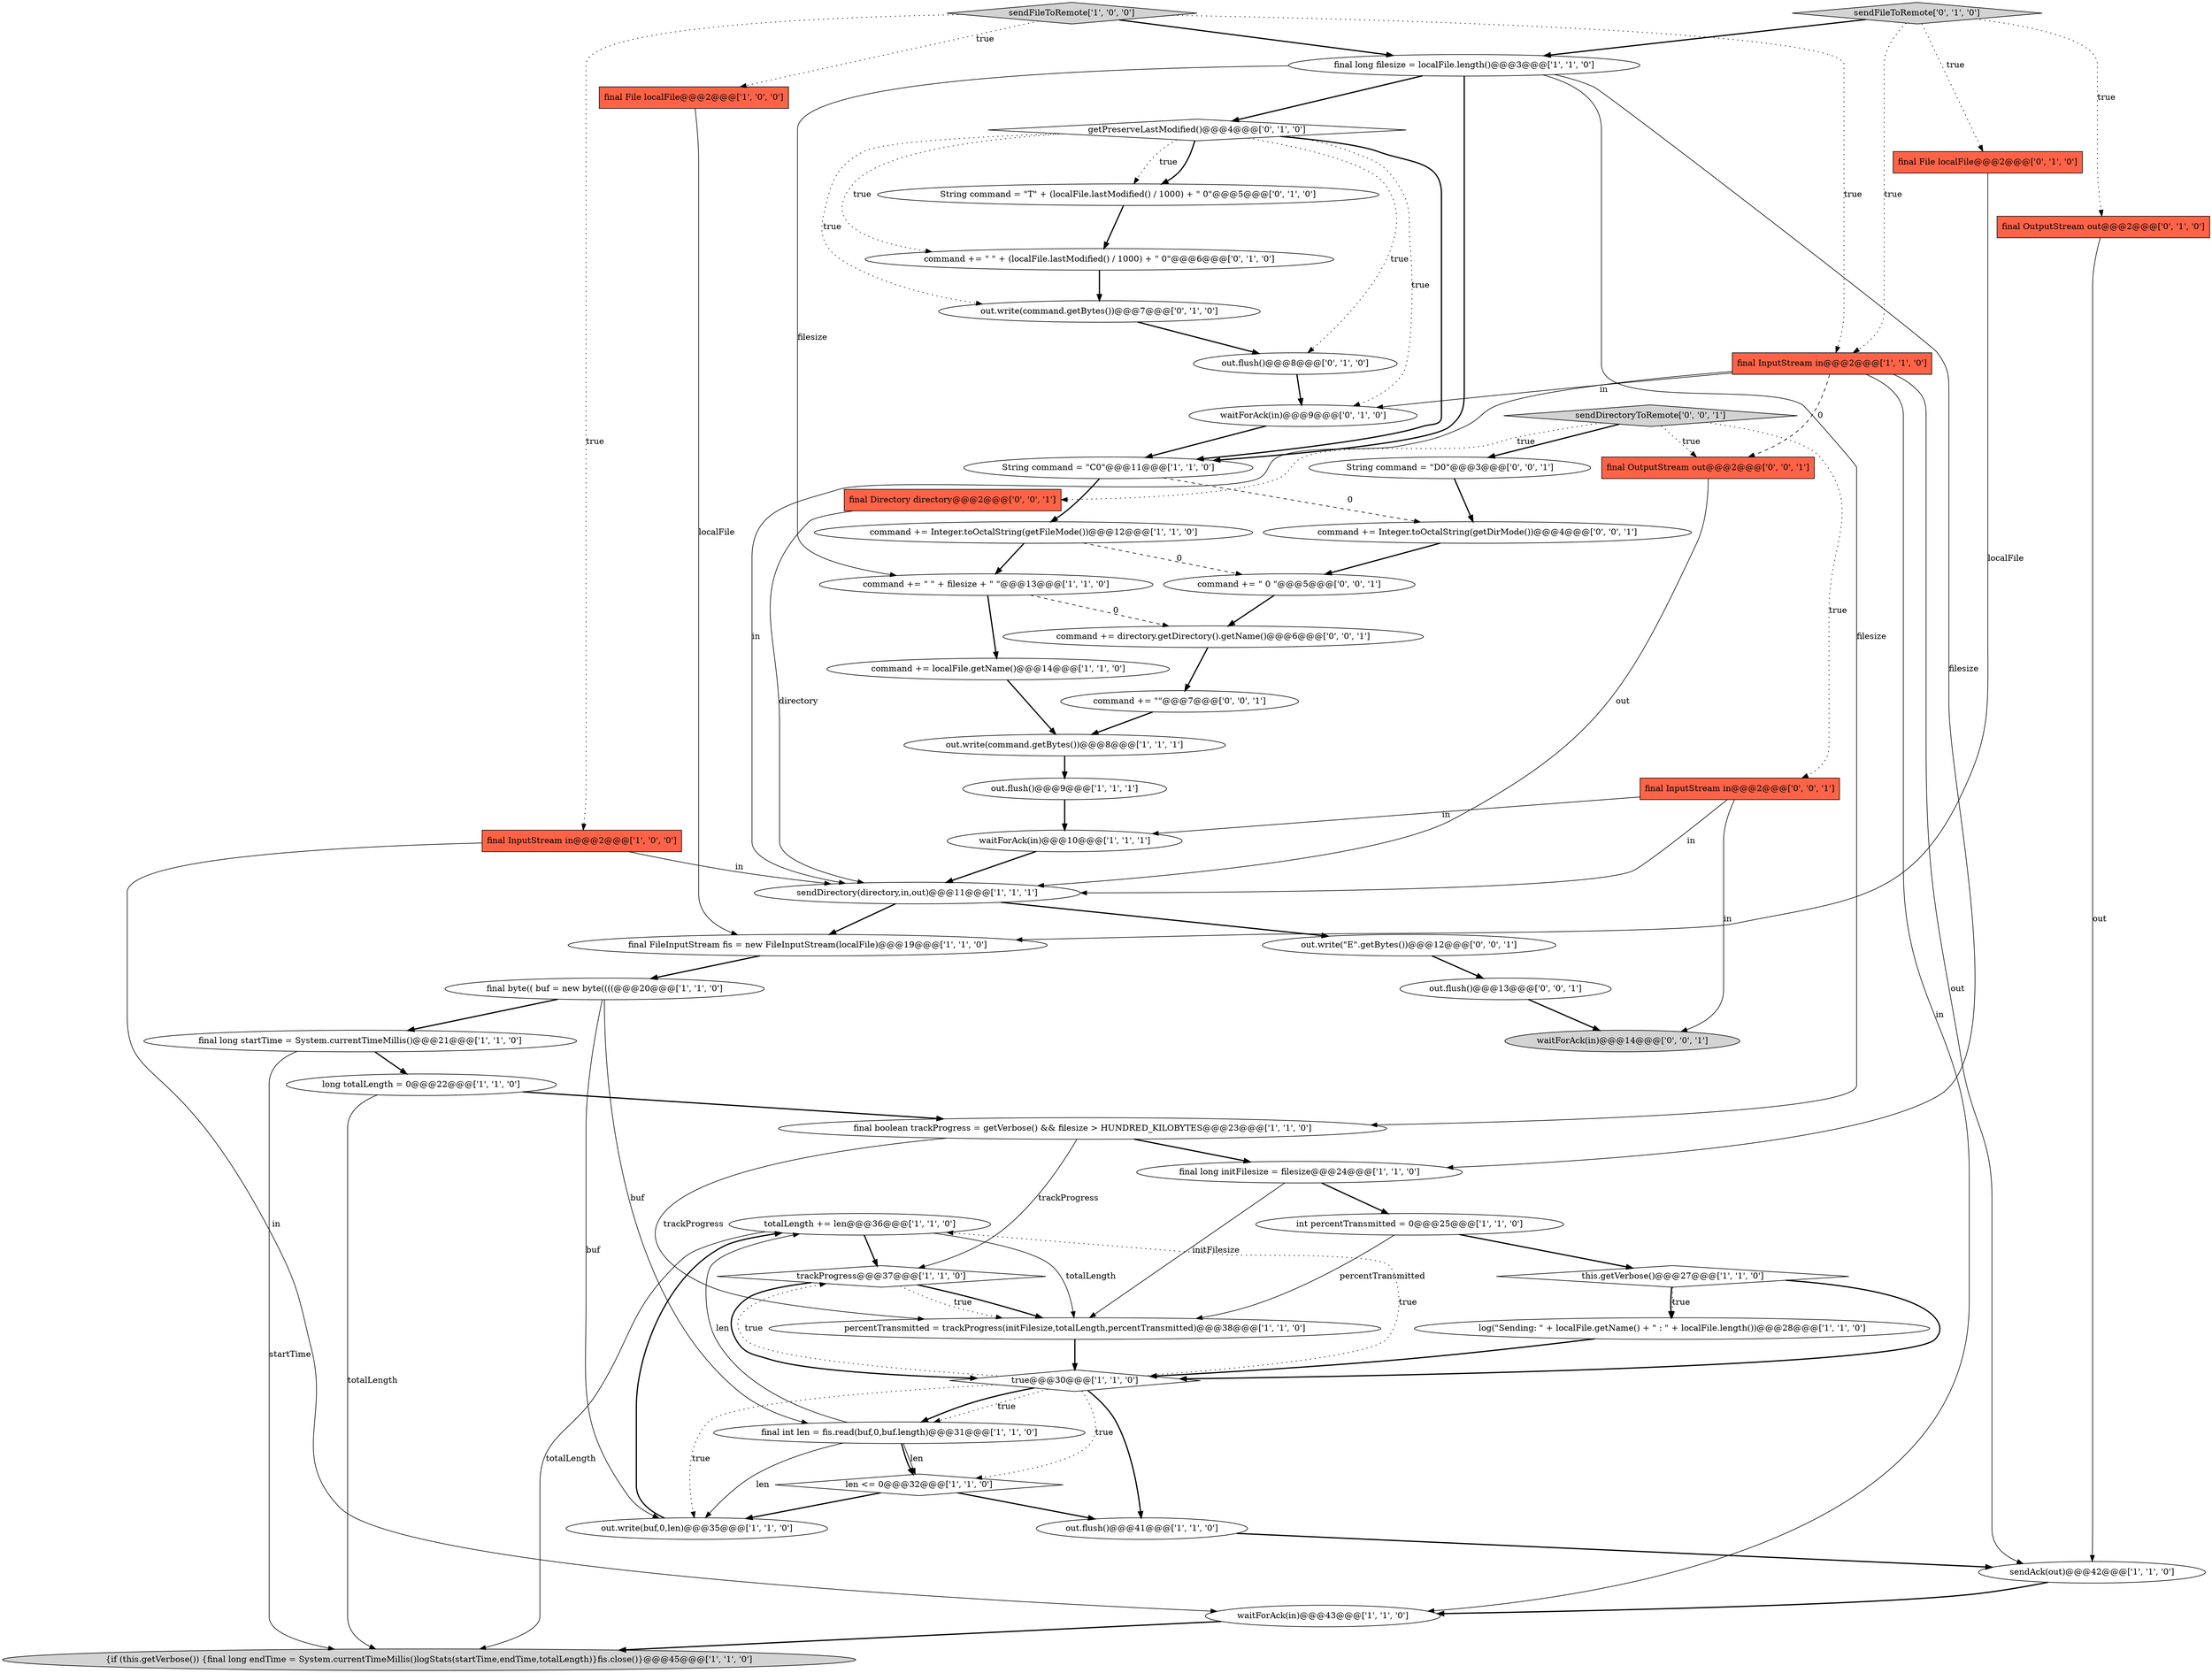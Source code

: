 digraph {
4 [style = filled, label = "out.flush()@@@41@@@['1', '1', '0']", fillcolor = white, shape = ellipse image = "AAA0AAABBB1BBB"];
25 [style = filled, label = "final InputStream in@@@2@@@['1', '1', '0']", fillcolor = tomato, shape = box image = "AAA0AAABBB1BBB"];
10 [style = filled, label = "final InputStream in@@@2@@@['1', '0', '0']", fillcolor = tomato, shape = box image = "AAA0AAABBB1BBB"];
40 [style = filled, label = "String command = \"T\" + (localFile.lastModified() / 1000) + \" 0\"@@@5@@@['0', '1', '0']", fillcolor = white, shape = ellipse image = "AAA1AAABBB2BBB"];
47 [style = filled, label = "command += \" 0 \"@@@5@@@['0', '0', '1']", fillcolor = white, shape = ellipse image = "AAA0AAABBB3BBB"];
39 [style = filled, label = "waitForAck(in)@@@9@@@['0', '1', '0']", fillcolor = white, shape = ellipse image = "AAA1AAABBB2BBB"];
32 [style = filled, label = "this.getVerbose()@@@27@@@['1', '1', '0']", fillcolor = white, shape = diamond image = "AAA0AAABBB1BBB"];
46 [style = filled, label = "final Directory directory@@@2@@@['0', '0', '1']", fillcolor = tomato, shape = box image = "AAA0AAABBB3BBB"];
11 [style = filled, label = "sendAck(out)@@@42@@@['1', '1', '0']", fillcolor = white, shape = ellipse image = "AAA0AAABBB1BBB"];
19 [style = filled, label = "command += localFile.getName()@@@14@@@['1', '1', '0']", fillcolor = white, shape = ellipse image = "AAA0AAABBB1BBB"];
2 [style = filled, label = "totalLength += len@@@36@@@['1', '1', '0']", fillcolor = white, shape = ellipse image = "AAA0AAABBB1BBB"];
27 [style = filled, label = "sendDirectory(directory,in,out)@@@11@@@['1', '1', '1']", fillcolor = white, shape = ellipse image = "AAA0AAABBB1BBB"];
22 [style = filled, label = "long totalLength = 0@@@22@@@['1', '1', '0']", fillcolor = white, shape = ellipse image = "AAA0AAABBB1BBB"];
51 [style = filled, label = "final OutputStream out@@@2@@@['0', '0', '1']", fillcolor = tomato, shape = box image = "AAA0AAABBB3BBB"];
31 [style = filled, label = "out.write(command.getBytes())@@@8@@@['1', '1', '1']", fillcolor = white, shape = ellipse image = "AAA0AAABBB1BBB"];
13 [style = filled, label = "final long initFilesize = filesize@@@24@@@['1', '1', '0']", fillcolor = white, shape = ellipse image = "AAA0AAABBB1BBB"];
20 [style = filled, label = "int percentTransmitted = 0@@@25@@@['1', '1', '0']", fillcolor = white, shape = ellipse image = "AAA0AAABBB1BBB"];
26 [style = filled, label = "out.write(buf,0,len)@@@35@@@['1', '1', '0']", fillcolor = white, shape = ellipse image = "AAA0AAABBB1BBB"];
28 [style = filled, label = "trackProgress@@@37@@@['1', '1', '0']", fillcolor = white, shape = diamond image = "AAA0AAABBB1BBB"];
5 [style = filled, label = "final byte(( buf = new byte((((@@@20@@@['1', '1', '0']", fillcolor = white, shape = ellipse image = "AAA0AAABBB1BBB"];
45 [style = filled, label = "waitForAck(in)@@@14@@@['0', '0', '1']", fillcolor = lightgray, shape = ellipse image = "AAA0AAABBB3BBB"];
12 [style = filled, label = "sendFileToRemote['1', '0', '0']", fillcolor = lightgray, shape = diamond image = "AAA0AAABBB1BBB"];
37 [style = filled, label = "out.write(command.getBytes())@@@7@@@['0', '1', '0']", fillcolor = white, shape = ellipse image = "AAA1AAABBB2BBB"];
21 [style = filled, label = "final long startTime = System.currentTimeMillis()@@@21@@@['1', '1', '0']", fillcolor = white, shape = ellipse image = "AAA0AAABBB1BBB"];
17 [style = filled, label = "true@@@30@@@['1', '1', '0']", fillcolor = white, shape = diamond image = "AAA0AAABBB1BBB"];
30 [style = filled, label = "final int len = fis.read(buf,0,buf.length)@@@31@@@['1', '1', '0']", fillcolor = white, shape = ellipse image = "AAA0AAABBB1BBB"];
42 [style = filled, label = "out.write(\"E\".getBytes())@@@12@@@['0', '0', '1']", fillcolor = white, shape = ellipse image = "AAA0AAABBB3BBB"];
36 [style = filled, label = "getPreserveLastModified()@@@4@@@['0', '1', '0']", fillcolor = white, shape = diamond image = "AAA1AAABBB2BBB"];
16 [style = filled, label = "out.flush()@@@9@@@['1', '1', '1']", fillcolor = white, shape = ellipse image = "AAA0AAABBB1BBB"];
35 [style = filled, label = "out.flush()@@@8@@@['0', '1', '0']", fillcolor = white, shape = ellipse image = "AAA1AAABBB2BBB"];
34 [style = filled, label = "final OutputStream out@@@2@@@['0', '1', '0']", fillcolor = tomato, shape = box image = "AAA0AAABBB2BBB"];
49 [style = filled, label = "out.flush()@@@13@@@['0', '0', '1']", fillcolor = white, shape = ellipse image = "AAA0AAABBB3BBB"];
24 [style = filled, label = "command += Integer.toOctalString(getFileMode())@@@12@@@['1', '1', '0']", fillcolor = white, shape = ellipse image = "AAA0AAABBB1BBB"];
38 [style = filled, label = "command += \" \" + (localFile.lastModified() / 1000) + \" 0\"@@@6@@@['0', '1', '0']", fillcolor = white, shape = ellipse image = "AAA1AAABBB2BBB"];
41 [style = filled, label = "sendFileToRemote['0', '1', '0']", fillcolor = lightgray, shape = diamond image = "AAA0AAABBB2BBB"];
0 [style = filled, label = "String command = \"C0\"@@@11@@@['1', '1', '0']", fillcolor = white, shape = ellipse image = "AAA0AAABBB1BBB"];
52 [style = filled, label = "command += \"\"@@@7@@@['0', '0', '1']", fillcolor = white, shape = ellipse image = "AAA0AAABBB3BBB"];
48 [style = filled, label = "sendDirectoryToRemote['0', '0', '1']", fillcolor = lightgray, shape = diamond image = "AAA0AAABBB3BBB"];
18 [style = filled, label = "final long filesize = localFile.length()@@@3@@@['1', '1', '0']", fillcolor = white, shape = ellipse image = "AAA0AAABBB1BBB"];
44 [style = filled, label = "final InputStream in@@@2@@@['0', '0', '1']", fillcolor = tomato, shape = box image = "AAA0AAABBB3BBB"];
53 [style = filled, label = "String command = \"D0\"@@@3@@@['0', '0', '1']", fillcolor = white, shape = ellipse image = "AAA0AAABBB3BBB"];
8 [style = filled, label = "{if (this.getVerbose()) {final long endTime = System.currentTimeMillis()logStats(startTime,endTime,totalLength)}fis.close()}@@@45@@@['1', '1', '0']", fillcolor = lightgray, shape = ellipse image = "AAA0AAABBB1BBB"];
23 [style = filled, label = "final File localFile@@@2@@@['1', '0', '0']", fillcolor = tomato, shape = box image = "AAA0AAABBB1BBB"];
3 [style = filled, label = "waitForAck(in)@@@10@@@['1', '1', '1']", fillcolor = white, shape = ellipse image = "AAA0AAABBB1BBB"];
9 [style = filled, label = "final boolean trackProgress = getVerbose() && filesize > HUNDRED_KILOBYTES@@@23@@@['1', '1', '0']", fillcolor = white, shape = ellipse image = "AAA0AAABBB1BBB"];
29 [style = filled, label = "command += \" \" + filesize + \" \"@@@13@@@['1', '1', '0']", fillcolor = white, shape = ellipse image = "AAA0AAABBB1BBB"];
14 [style = filled, label = "waitForAck(in)@@@43@@@['1', '1', '0']", fillcolor = white, shape = ellipse image = "AAA0AAABBB1BBB"];
15 [style = filled, label = "log(\"Sending: \" + localFile.getName() + \" : \" + localFile.length())@@@28@@@['1', '1', '0']", fillcolor = white, shape = ellipse image = "AAA0AAABBB1BBB"];
50 [style = filled, label = "command += Integer.toOctalString(getDirMode())@@@4@@@['0', '0', '1']", fillcolor = white, shape = ellipse image = "AAA0AAABBB3BBB"];
33 [style = filled, label = "final File localFile@@@2@@@['0', '1', '0']", fillcolor = tomato, shape = box image = "AAA0AAABBB2BBB"];
7 [style = filled, label = "final FileInputStream fis = new FileInputStream(localFile)@@@19@@@['1', '1', '0']", fillcolor = white, shape = ellipse image = "AAA0AAABBB1BBB"];
6 [style = filled, label = "percentTransmitted = trackProgress(initFilesize,totalLength,percentTransmitted)@@@38@@@['1', '1', '0']", fillcolor = white, shape = ellipse image = "AAA0AAABBB1BBB"];
1 [style = filled, label = "len <= 0@@@32@@@['1', '1', '0']", fillcolor = white, shape = diamond image = "AAA0AAABBB1BBB"];
43 [style = filled, label = "command += directory.getDirectory().getName()@@@6@@@['0', '0', '1']", fillcolor = white, shape = ellipse image = "AAA0AAABBB3BBB"];
12->25 [style = dotted, label="true"];
18->13 [style = solid, label="filesize"];
29->19 [style = bold, label=""];
27->7 [style = bold, label=""];
26->2 [style = bold, label=""];
21->22 [style = bold, label=""];
28->6 [style = dotted, label="true"];
9->6 [style = solid, label="trackProgress"];
37->35 [style = bold, label=""];
41->25 [style = dotted, label="true"];
17->28 [style = dotted, label="true"];
30->2 [style = solid, label="len"];
30->26 [style = solid, label="len"];
33->7 [style = solid, label="localFile"];
41->33 [style = dotted, label="true"];
48->46 [style = dotted, label="true"];
17->4 [style = bold, label=""];
28->6 [style = bold, label=""];
34->11 [style = solid, label="out"];
14->8 [style = bold, label=""];
5->26 [style = solid, label="buf"];
10->14 [style = solid, label="in"];
13->20 [style = bold, label=""];
24->29 [style = bold, label=""];
36->40 [style = dotted, label="true"];
25->51 [style = dashed, label="0"];
12->10 [style = dotted, label="true"];
36->38 [style = dotted, label="true"];
44->45 [style = solid, label="in"];
47->43 [style = bold, label=""];
30->1 [style = solid, label="len"];
17->1 [style = dotted, label="true"];
5->30 [style = solid, label="buf"];
20->32 [style = bold, label=""];
18->9 [style = solid, label="filesize"];
42->49 [style = bold, label=""];
22->9 [style = bold, label=""];
2->28 [style = bold, label=""];
21->8 [style = solid, label="startTime"];
23->7 [style = solid, label="localFile"];
43->52 [style = bold, label=""];
24->47 [style = dashed, label="0"];
12->18 [style = bold, label=""];
17->2 [style = dotted, label="true"];
1->4 [style = bold, label=""];
17->30 [style = dotted, label="true"];
2->6 [style = solid, label="totalLength"];
36->40 [style = bold, label=""];
53->50 [style = bold, label=""];
31->16 [style = bold, label=""];
48->53 [style = bold, label=""];
28->17 [style = bold, label=""];
15->17 [style = bold, label=""];
36->35 [style = dotted, label="true"];
44->3 [style = solid, label="in"];
25->11 [style = solid, label="out"];
20->6 [style = solid, label="percentTransmitted"];
13->6 [style = solid, label="initFilesize"];
49->45 [style = bold, label=""];
29->43 [style = dashed, label="0"];
25->14 [style = solid, label="in"];
38->37 [style = bold, label=""];
32->15 [style = dotted, label="true"];
27->42 [style = bold, label=""];
48->44 [style = dotted, label="true"];
3->27 [style = bold, label=""];
11->14 [style = bold, label=""];
52->31 [style = bold, label=""];
18->29 [style = solid, label="filesize"];
0->24 [style = bold, label=""];
25->39 [style = solid, label="in"];
5->21 [style = bold, label=""];
16->3 [style = bold, label=""];
36->39 [style = dotted, label="true"];
36->0 [style = bold, label=""];
7->5 [style = bold, label=""];
1->26 [style = bold, label=""];
25->27 [style = solid, label="in"];
30->1 [style = bold, label=""];
17->26 [style = dotted, label="true"];
17->30 [style = bold, label=""];
40->38 [style = bold, label=""];
10->27 [style = solid, label="in"];
41->18 [style = bold, label=""];
41->34 [style = dotted, label="true"];
51->27 [style = solid, label="out"];
12->23 [style = dotted, label="true"];
48->51 [style = dotted, label="true"];
4->11 [style = bold, label=""];
9->28 [style = solid, label="trackProgress"];
50->47 [style = bold, label=""];
9->13 [style = bold, label=""];
6->17 [style = bold, label=""];
35->39 [style = bold, label=""];
44->27 [style = solid, label="in"];
36->37 [style = dotted, label="true"];
32->17 [style = bold, label=""];
46->27 [style = solid, label="directory"];
18->36 [style = bold, label=""];
2->8 [style = solid, label="totalLength"];
19->31 [style = bold, label=""];
39->0 [style = bold, label=""];
0->50 [style = dashed, label="0"];
32->15 [style = bold, label=""];
22->8 [style = solid, label="totalLength"];
18->0 [style = bold, label=""];
}
